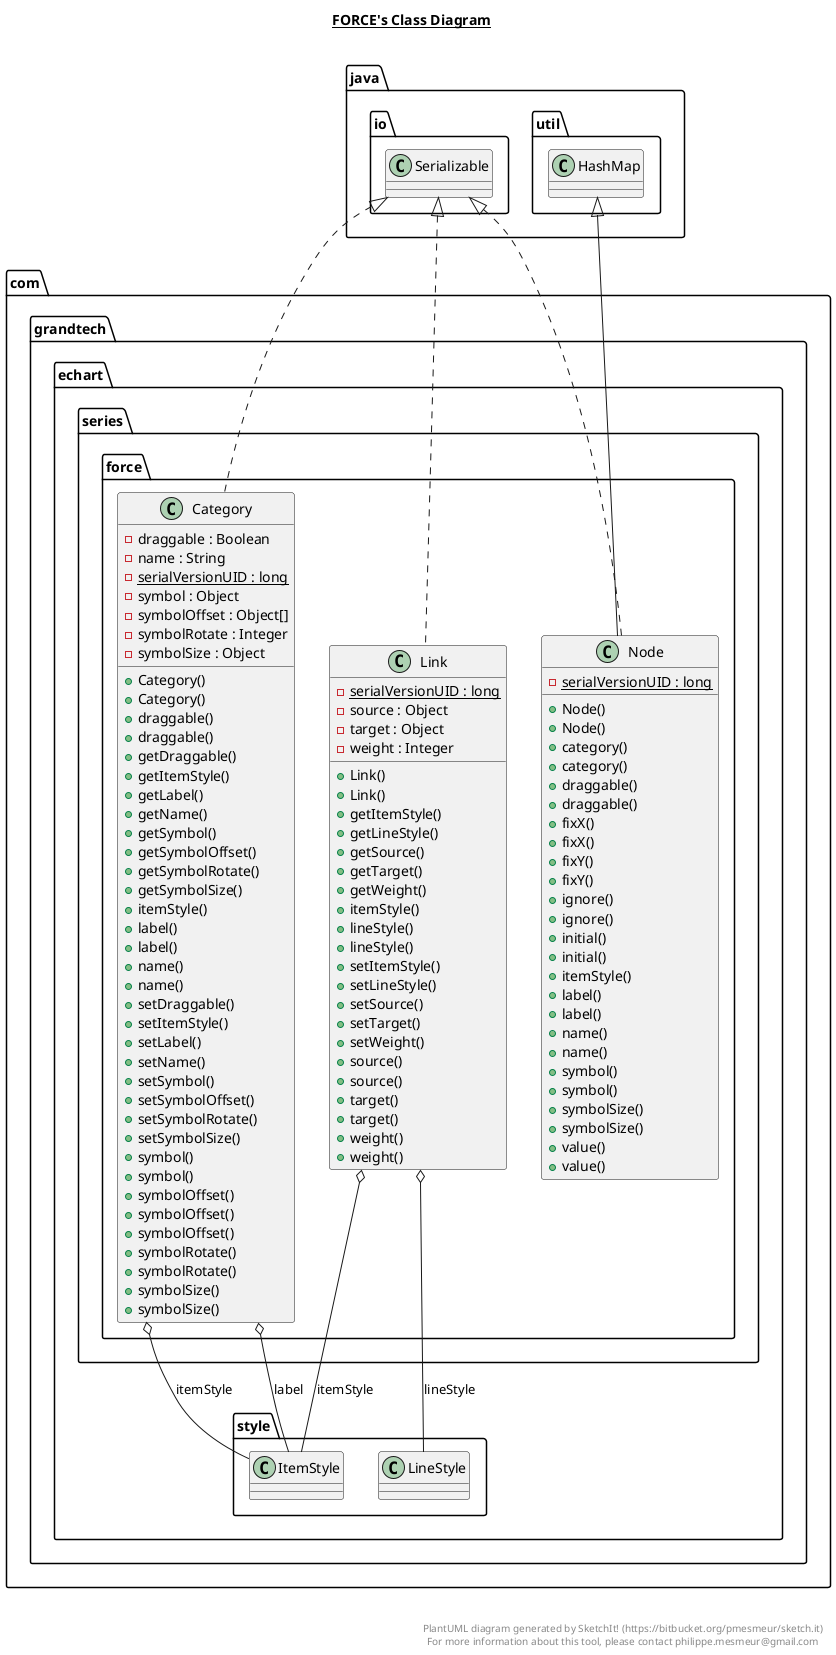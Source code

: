 @startuml

title __FORCE's Class Diagram__\n

  namespace com.grandtech.echart {
    namespace series {
      namespace force {
        class com.grandtech.echart.series.force.Category {
            - draggable : Boolean
            - name : String
            {static} - serialVersionUID : long
            - symbol : Object
            - symbolOffset : Object[]
            - symbolRotate : Integer
            - symbolSize : Object
            + Category()
            + Category()
            + draggable()
            + draggable()
            + getDraggable()
            + getItemStyle()
            + getLabel()
            + getName()
            + getSymbol()
            + getSymbolOffset()
            + getSymbolRotate()
            + getSymbolSize()
            + itemStyle()
            + label()
            + label()
            + name()
            + name()
            + setDraggable()
            + setItemStyle()
            + setLabel()
            + setName()
            + setSymbol()
            + setSymbolOffset()
            + setSymbolRotate()
            + setSymbolSize()
            + symbol()
            + symbol()
            + symbolOffset()
            + symbolOffset()
            + symbolOffset()
            + symbolRotate()
            + symbolRotate()
            + symbolSize()
            + symbolSize()
        }
      }
    }
  }
  

  namespace com.grandtech.echart {
    namespace series {
      namespace force {
        class com.grandtech.echart.series.force.Link {
            {static} - serialVersionUID : long
            - source : Object
            - target : Object
            - weight : Integer
            + Link()
            + Link()
            + getItemStyle()
            + getLineStyle()
            + getSource()
            + getTarget()
            + getWeight()
            + itemStyle()
            + lineStyle()
            + lineStyle()
            + setItemStyle()
            + setLineStyle()
            + setSource()
            + setTarget()
            + setWeight()
            + source()
            + source()
            + target()
            + target()
            + weight()
            + weight()
        }
      }
    }
  }
  

  namespace com.grandtech.echart {
    namespace series {
      namespace force {
        class com.grandtech.echart.series.force.Node {
            {static} - serialVersionUID : long
            + Node()
            + Node()
            + category()
            + category()
            + draggable()
            + draggable()
            + fixX()
            + fixX()
            + fixY()
            + fixY()
            + ignore()
            + ignore()
            + initial()
            + initial()
            + itemStyle()
            + label()
            + label()
            + name()
            + name()
            + symbol()
            + symbol()
            + symbolSize()
            + symbolSize()
            + value()
            + value()
        }
      }
    }
  }
  

  com.grandtech.echart.series.force.Category .up.|> java.io.Serializable
  com.grandtech.echart.series.force.Category o-- com.grandtech.echart.style.ItemStyle : itemStyle
  com.grandtech.echart.series.force.Category o-- com.grandtech.echart.style.ItemStyle : label
  com.grandtech.echart.series.force.Link .up.|> java.io.Serializable
  com.grandtech.echart.series.force.Link o-- com.grandtech.echart.style.ItemStyle : itemStyle
  com.grandtech.echart.series.force.Link o-- com.grandtech.echart.style.LineStyle : lineStyle
  com.grandtech.echart.series.force.Node .up.|> java.io.Serializable
  com.grandtech.echart.series.force.Node -up-|> java.util.HashMap


right footer


PlantUML diagram generated by SketchIt! (https://bitbucket.org/pmesmeur/sketch.it)
For more information about this tool, please contact philippe.mesmeur@gmail.com
endfooter

@enduml
